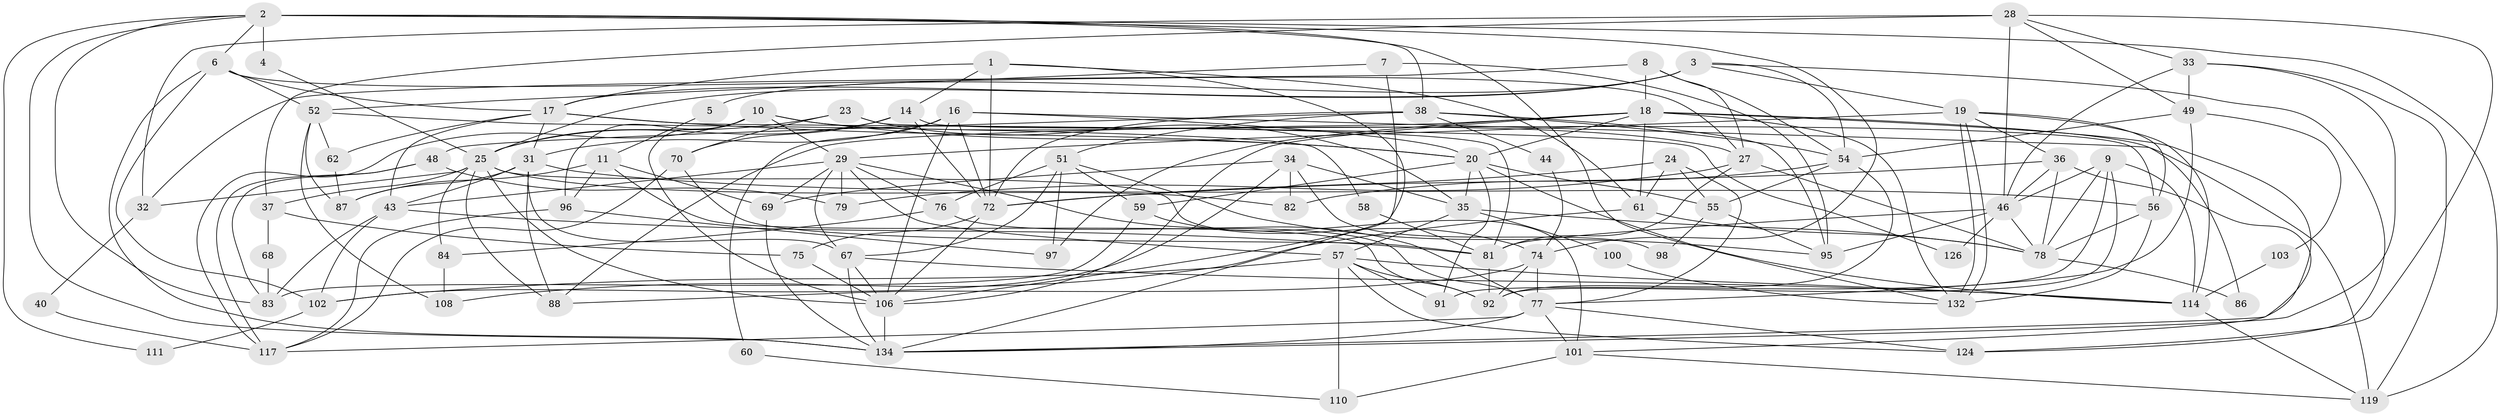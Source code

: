 // Generated by graph-tools (version 1.1) at 2025/52/02/27/25 19:52:03]
// undirected, 87 vertices, 219 edges
graph export_dot {
graph [start="1"]
  node [color=gray90,style=filled];
  1 [super="+13"];
  2 [super="+50"];
  3 [super="+64"];
  4;
  5;
  6;
  7;
  8 [super="+116"];
  9 [super="+12"];
  10 [super="+15"];
  11;
  14 [super="+22"];
  16 [super="+26"];
  17 [super="+42"];
  18 [super="+21"];
  19 [super="+90"];
  20 [super="+45"];
  23 [super="+53"];
  24;
  25 [super="+30"];
  27 [super="+120"];
  28;
  29 [super="+89"];
  31 [super="+135"];
  32 [super="+99"];
  33 [super="+41"];
  34 [super="+39"];
  35 [super="+71"];
  36 [super="+127"];
  37 [super="+105"];
  38 [super="+104"];
  40;
  43 [super="+47"];
  44;
  46 [super="+113"];
  48 [super="+63"];
  49 [super="+109"];
  51 [super="+115"];
  52 [super="+107"];
  54 [super="+122"];
  55 [super="+85"];
  56 [super="+66"];
  57 [super="+93"];
  58;
  59 [super="+94"];
  60;
  61 [super="+65"];
  62;
  67 [super="+73"];
  68;
  69;
  70;
  72 [super="+112"];
  74 [super="+118"];
  75;
  76;
  77 [super="+130"];
  78 [super="+80"];
  79;
  81 [super="+121"];
  82;
  83;
  84;
  86;
  87;
  88 [super="+123"];
  91;
  92;
  95;
  96 [super="+125"];
  97;
  98;
  100;
  101;
  102 [super="+133"];
  103;
  106 [super="+129"];
  108;
  110;
  111;
  114 [super="+131"];
  117 [super="+128"];
  119;
  124;
  126;
  132;
  134 [super="+136"];
  1 -- 61;
  1 -- 72;
  1 -- 134;
  1 -- 14;
  1 -- 17;
  2 -- 111;
  2 -- 132;
  2 -- 74;
  2 -- 134;
  2 -- 83;
  2 -- 4;
  2 -- 119;
  2 -- 38;
  2 -- 6;
  3 -- 19;
  3 -- 5 [weight=2];
  3 -- 124;
  3 -- 54;
  3 -- 25;
  3 -- 17;
  4 -- 25;
  5 -- 11;
  6 -- 134;
  6 -- 17;
  6 -- 102;
  6 -- 52;
  6 -- 27;
  7 -- 52;
  7 -- 95;
  7 -- 106;
  8 -- 54;
  8 -- 18;
  8 -- 32;
  8 -- 27;
  9 -- 91;
  9 -- 46;
  9 -- 114;
  9 -- 92;
  9 -- 78;
  10 -- 117 [weight=2];
  10 -- 106;
  10 -- 27;
  10 -- 29;
  10 -- 96;
  10 -- 20;
  11 -- 69;
  11 -- 87;
  11 -- 92;
  11 -- 96;
  14 -- 56;
  14 -- 70;
  14 -- 72;
  14 -- 25;
  16 -- 119;
  16 -- 31;
  16 -- 60;
  16 -- 72;
  16 -- 106;
  16 -- 20;
  17 -- 62;
  17 -- 43;
  17 -- 126;
  17 -- 31;
  17 -- 20;
  18 -- 97;
  18 -- 20;
  18 -- 132;
  18 -- 86;
  18 -- 61;
  18 -- 134;
  18 -- 88;
  18 -- 106;
  19 -- 114;
  19 -- 132;
  19 -- 132;
  19 -- 36;
  19 -- 29;
  19 -- 56;
  20 -- 114;
  20 -- 91;
  20 -- 59;
  20 -- 55;
  20 -- 35;
  23 -- 25;
  23 -- 70;
  23 -- 81;
  23 -- 35;
  24 -- 61;
  24 -- 55;
  24 -- 72;
  24 -- 77;
  25 -- 82;
  25 -- 84;
  25 -- 88;
  25 -- 32;
  25 -- 37;
  25 -- 101;
  25 -- 106;
  27 -- 78;
  27 -- 79;
  27 -- 81;
  28 -- 49;
  28 -- 46;
  28 -- 32;
  28 -- 33;
  28 -- 124;
  28 -- 37;
  29 -- 69;
  29 -- 57;
  29 -- 67;
  29 -- 76;
  29 -- 79;
  29 -- 43;
  29 -- 77;
  31 -- 56;
  31 -- 43;
  31 -- 87;
  31 -- 88;
  31 -- 67;
  32 -- 40;
  33 -- 119;
  33 -- 46;
  33 -- 134;
  33 -- 49;
  34 -- 69;
  34 -- 102;
  34 -- 35;
  34 -- 82;
  34 -- 98;
  35 -- 57;
  35 -- 100;
  35 -- 78;
  36 -- 101;
  36 -- 72;
  36 -- 78;
  36 -- 46;
  37 -- 68;
  37 -- 75;
  38 -- 54;
  38 -- 44;
  38 -- 48;
  38 -- 51;
  38 -- 72;
  38 -- 95;
  40 -- 117;
  43 -- 83;
  43 -- 102;
  43 -- 81;
  44 -- 74;
  46 -- 81;
  46 -- 126;
  46 -- 95;
  46 -- 78;
  48 -- 83;
  48 -- 79;
  48 -- 117;
  49 -- 103;
  49 -- 54;
  49 -- 77;
  51 -- 95;
  51 -- 97;
  51 -- 67;
  51 -- 59;
  51 -- 76;
  52 -- 108;
  52 -- 87;
  52 -- 58;
  52 -- 62;
  54 -- 82;
  54 -- 92;
  54 -- 55;
  55 -- 98;
  55 -- 95;
  56 -- 132;
  56 -- 78;
  57 -- 124;
  57 -- 114;
  57 -- 91;
  57 -- 92;
  57 -- 110;
  57 -- 102;
  58 -- 81;
  59 -- 74;
  59 -- 83;
  60 -- 110;
  61 -- 78;
  61 -- 108;
  62 -- 87;
  67 -- 114;
  67 -- 134;
  67 -- 106;
  68 -- 83;
  69 -- 134;
  70 -- 81;
  70 -- 117;
  72 -- 106;
  72 -- 75;
  74 -- 92;
  74 -- 88;
  74 -- 77;
  75 -- 106;
  76 -- 84;
  76 -- 77;
  77 -- 101;
  77 -- 124;
  77 -- 117;
  77 -- 134;
  78 -- 86;
  81 -- 92;
  84 -- 108;
  96 -- 97;
  96 -- 117 [weight=2];
  100 -- 132;
  101 -- 119;
  101 -- 110;
  102 -- 111;
  103 -- 114;
  106 -- 134;
  114 -- 119;
}
